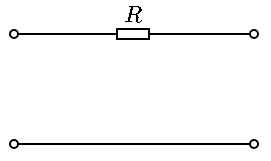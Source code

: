 <mxfile version="17.2.1" type="device"><diagram id="ODny1KBQm_rTSkWYAsMn" name="第 1 页"><mxGraphModel dx="219" dy="159" grid="1" gridSize="5" guides="1" tooltips="1" connect="1" arrows="1" fold="1" page="1" pageScale="1" pageWidth="827" pageHeight="1169" math="1" shadow="0"><root><mxCell id="0"/><mxCell id="1" parent="0"/><mxCell id="05imNlKcf5YotTEUm6NW-9" value="" style="endArrow=none;html=1;rounded=0;fontSize=12;startSize=4;endSize=1;strokeWidth=1;jumpStyle=none;jumpSize=6;entryX=1;entryY=0.5;entryDx=0;entryDy=0;entryPerimeter=0;startArrow=oval;startFill=0;" parent="1" target="05imNlKcf5YotTEUm6NW-12" edge="1"><mxGeometry width="50" height="50" relative="1" as="geometry"><mxPoint x="80" y="280" as="sourcePoint"/><mxPoint x="85" y="235" as="targetPoint"/></mxGeometry></mxCell><mxCell id="05imNlKcf5YotTEUm6NW-12" value="" style="pointerEvents=1;verticalLabelPosition=bottom;shadow=0;dashed=0;align=center;html=1;verticalAlign=top;shape=mxgraph.electrical.resistors.resistor_1;fontSize=10;direction=west;connectable=1;" parent="1" vertex="1"><mxGeometry x="127" y="277.5" width="25" height="5" as="geometry"/></mxCell><mxCell id="05imNlKcf5YotTEUm6NW-13" value="" style="endArrow=none;html=1;rounded=0;fontSize=10;startSize=3;endSize=3;exitX=0;exitY=0.5;exitDx=0;exitDy=0;exitPerimeter=0;startArrow=none;startFill=0;endFill=0;" parent="1" source="05imNlKcf5YotTEUm6NW-12" edge="1"><mxGeometry width="50" height="50" relative="1" as="geometry"><mxPoint x="314.5" y="160.5" as="sourcePoint"/><mxPoint x="180" y="280" as="targetPoint"/></mxGeometry></mxCell><mxCell id="05imNlKcf5YotTEUm6NW-22" value="$$R$$" style="text;html=1;resizable=1;autosize=1;align=center;verticalAlign=middle;points=[];fillColor=none;strokeColor=none;rounded=0;fontSize=10;movable=1;rotatable=1;deletable=1;editable=1;connectable=0;" parent="1" vertex="1"><mxGeometry x="120.75" y="263.5" width="35.5" height="14" as="geometry"/></mxCell><mxCell id="05imNlKcf5YotTEUm6NW-25" value="" style="endArrow=none;html=1;rounded=0;fontSize=12;startSize=4;endSize=1;strokeWidth=1;jumpStyle=none;jumpSize=6;startArrow=oval;startFill=0;entryX=0;entryY=0.5;entryDx=0;entryDy=0;entryPerimeter=0;" parent="1" edge="1"><mxGeometry width="50" height="50" relative="1" as="geometry"><mxPoint x="200" y="280" as="sourcePoint"/><mxPoint x="180" y="280" as="targetPoint"/></mxGeometry></mxCell><mxCell id="tZPkuOd5bZkD-QxHRHIE-1" value="" style="endArrow=oval;html=1;rounded=0;startArrow=oval;startFill=0;endSize=4;startSize=4;endFill=0;" parent="1" edge="1"><mxGeometry width="50" height="50" relative="1" as="geometry"><mxPoint x="80" y="335" as="sourcePoint"/><mxPoint x="200" y="335" as="targetPoint"/></mxGeometry></mxCell></root></mxGraphModel></diagram></mxfile>
